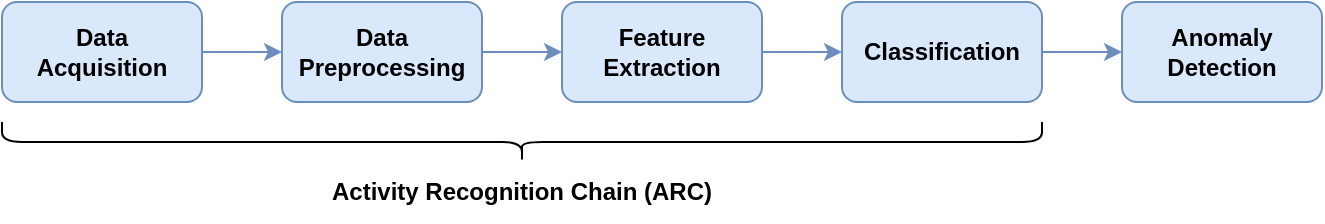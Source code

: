 <mxfile version="21.2.1" type="github">
  <diagram name="Page-1" id="VQaNYO2VKrX5yNo_5s4D">
    <mxGraphModel dx="794" dy="547" grid="1" gridSize="10" guides="1" tooltips="1" connect="1" arrows="1" fold="1" page="1" pageScale="1" pageWidth="827" pageHeight="1169" math="0" shadow="0">
      <root>
        <mxCell id="0" />
        <mxCell id="1" parent="0" />
        <mxCell id="ew6ZsXXypSdyWXc3al-Z-6" value="" style="edgeStyle=orthogonalEdgeStyle;rounded=0;orthogonalLoop=1;jettySize=auto;html=1;fillColor=#dae8fc;strokeColor=#6c8ebf;fontStyle=1" edge="1" parent="1" source="ew6ZsXXypSdyWXc3al-Z-1" target="ew6ZsXXypSdyWXc3al-Z-2">
          <mxGeometry relative="1" as="geometry" />
        </mxCell>
        <mxCell id="ew6ZsXXypSdyWXc3al-Z-1" value="&lt;div&gt;Data &lt;br&gt;&lt;/div&gt;&lt;div&gt;Acquisition&lt;/div&gt;" style="rounded=1;whiteSpace=wrap;html=1;fillColor=#dae8fc;strokeColor=#6c8ebf;fontStyle=1" vertex="1" parent="1">
          <mxGeometry x="120" y="160" width="100" height="50" as="geometry" />
        </mxCell>
        <mxCell id="ew6ZsXXypSdyWXc3al-Z-7" value="" style="edgeStyle=orthogonalEdgeStyle;rounded=0;orthogonalLoop=1;jettySize=auto;html=1;fillColor=#dae8fc;strokeColor=#6c8ebf;fontStyle=1" edge="1" parent="1" source="ew6ZsXXypSdyWXc3al-Z-2" target="ew6ZsXXypSdyWXc3al-Z-3">
          <mxGeometry relative="1" as="geometry" />
        </mxCell>
        <mxCell id="ew6ZsXXypSdyWXc3al-Z-2" value="&lt;div&gt;Data &lt;br&gt;&lt;/div&gt;&lt;div&gt;Preprocessing&lt;/div&gt;" style="rounded=1;whiteSpace=wrap;html=1;fillColor=#dae8fc;strokeColor=#6c8ebf;fontStyle=1" vertex="1" parent="1">
          <mxGeometry x="260" y="160" width="100" height="50" as="geometry" />
        </mxCell>
        <mxCell id="ew6ZsXXypSdyWXc3al-Z-8" value="" style="edgeStyle=orthogonalEdgeStyle;rounded=0;orthogonalLoop=1;jettySize=auto;html=1;fillColor=#dae8fc;strokeColor=#6c8ebf;fontStyle=1" edge="1" parent="1" source="ew6ZsXXypSdyWXc3al-Z-3" target="ew6ZsXXypSdyWXc3al-Z-4">
          <mxGeometry relative="1" as="geometry" />
        </mxCell>
        <mxCell id="ew6ZsXXypSdyWXc3al-Z-3" value="&lt;div&gt;Feature &lt;br&gt;&lt;/div&gt;&lt;div&gt;Extraction&lt;/div&gt;" style="rounded=1;whiteSpace=wrap;html=1;fillColor=#dae8fc;strokeColor=#6c8ebf;fontStyle=1" vertex="1" parent="1">
          <mxGeometry x="400" y="160" width="100" height="50" as="geometry" />
        </mxCell>
        <mxCell id="ew6ZsXXypSdyWXc3al-Z-9" value="" style="edgeStyle=orthogonalEdgeStyle;rounded=0;orthogonalLoop=1;jettySize=auto;html=1;fillColor=#dae8fc;strokeColor=#6c8ebf;fontStyle=1" edge="1" parent="1" source="ew6ZsXXypSdyWXc3al-Z-4" target="ew6ZsXXypSdyWXc3al-Z-5">
          <mxGeometry relative="1" as="geometry" />
        </mxCell>
        <mxCell id="ew6ZsXXypSdyWXc3al-Z-4" value="Classification" style="rounded=1;whiteSpace=wrap;html=1;fillColor=#dae8fc;strokeColor=#6c8ebf;fontStyle=1" vertex="1" parent="1">
          <mxGeometry x="540" y="160" width="100" height="50" as="geometry" />
        </mxCell>
        <mxCell id="ew6ZsXXypSdyWXc3al-Z-5" value="&lt;div&gt;Anomaly&lt;/div&gt;&lt;div&gt;Detection&lt;br&gt;&lt;/div&gt;" style="rounded=1;whiteSpace=wrap;html=1;fillColor=#dae8fc;strokeColor=#6c8ebf;fontStyle=1" vertex="1" parent="1">
          <mxGeometry x="680" y="160" width="100" height="50" as="geometry" />
        </mxCell>
        <mxCell id="ew6ZsXXypSdyWXc3al-Z-10" value="" style="shape=curlyBracket;whiteSpace=wrap;html=1;rounded=1;labelPosition=left;verticalLabelPosition=middle;align=right;verticalAlign=middle;direction=north;fontStyle=1" vertex="1" parent="1">
          <mxGeometry x="120" y="220" width="520" height="20" as="geometry" />
        </mxCell>
        <mxCell id="ew6ZsXXypSdyWXc3al-Z-11" value="Activity Recognition Chain (ARC)" style="text;html=1;strokeColor=none;fillColor=none;align=center;verticalAlign=middle;whiteSpace=wrap;rounded=0;fontStyle=1" vertex="1" parent="1">
          <mxGeometry x="265" y="240" width="230" height="30" as="geometry" />
        </mxCell>
      </root>
    </mxGraphModel>
  </diagram>
</mxfile>
